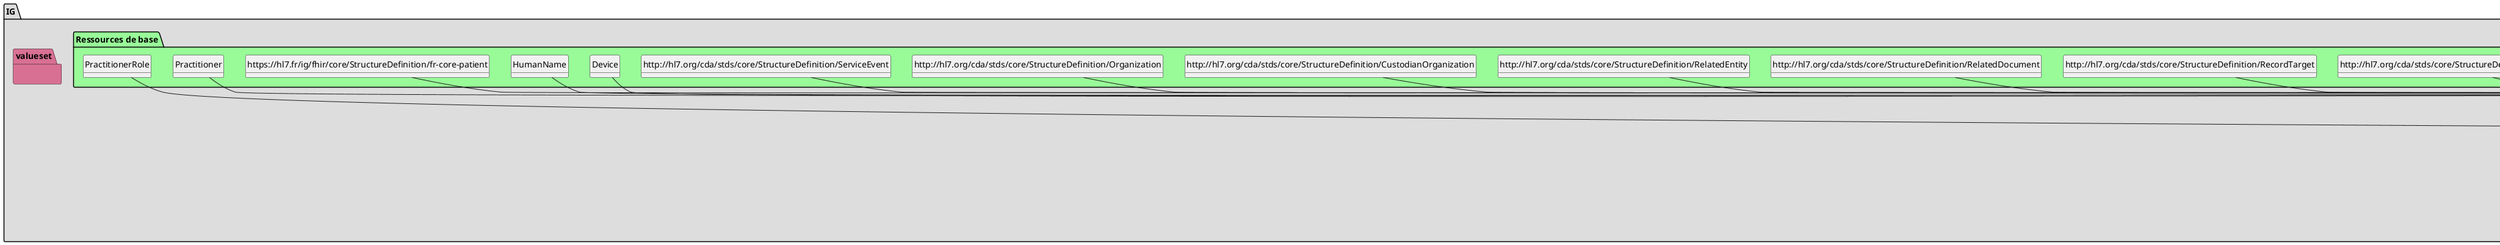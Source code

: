 @startuml
set namespaceSeparator ?
hide circle
hide class fields

package IG #DDDDDD{

     package Profiles #DDDDDD{

        class AssociationPrescription{

             AssociationPrescription => [None..None]
             AssociationPrescription.identifiantPrescription => [0..1]
             AssociationPrescription.accessionNumber => [0..1]
        } 

        class AssociationPriseEncharge{

             AssociationPriseEncharge => [None..None]
             AssociationPriseEncharge.identifiantPriseEnCharge => [0..*]
             AssociationPriseEncharge.typePriseEnCharge => [0..1]
             AssociationPriseEncharge.dateDebutFinPriseEnCharge => [1..1]
             AssociationPriseEncharge.typeSortie => [0..1]
             AssociationPriseEncharge.responsablePriseEnCharge => [0..1]
             AssociationPriseEncharge.personneImpliqueePriseEnCharge => [0..*]
             AssociationPriseEncharge.personneImpliqueePriseEnCharge.typeParticipation => [1..1]
             AssociationPriseEncharge.personneImpliqueePriseEnCharge.dateDebutFinParticipation => [0..1]
             AssociationPriseEncharge.personneImpliqueePriseEnCharge.professionnelImplique => [1..1]
             AssociationPriseEncharge.lieuPriseEnCharge => [1..1]
             AssociationPriseEncharge.lieuPriseEnCharge.structure => [0..1]
             AssociationPriseEncharge.lieuPriseEnCharge.structure.identifiantStructure => [0..1]
             AssociationPriseEncharge.lieuPriseEnCharge.structure.nomStructure => [0..1]
             AssociationPriseEncharge.lieuPriseEnCharge.structure.adresse => [0..*]
             AssociationPriseEncharge.lieuPriseEnCharge.structure.coordonneesTelecom => [0..*]
             AssociationPriseEncharge.lieuPriseEnCharge.structure.secteurActivite => [0..1]
        } 

        class Auteur{

             Auteur => [None..None]
             Auteur.roleFonctionnel => [0..1]
             Auteur.horodatageParticipation => [1..1]
             Auteur.auteur[x] => [1..1]
        } 

        class Consentement{

             Consentement => [None..None]
             Consentement.identifiantConsentement => [0..*]
             Consentement.typeConsentement => [1..1]
             Consentement.statutConsentement => [1..1]
        } 

        class DestinatairePrevu{

             DestinatairePrevu => [None..None]
             DestinatairePrevu.Destinataire => [0..*]
        } 

        class DocumentReference{

             DocumentReference => [None..None]
             DocumentReference.typeReference => [1..1]
             DocumentReference.identifiantUniqueDocument => [1..1]
        } 

        class EnteteDocument{

             EnteteDocument => [None..None]
             EnteteDocument.identifiantUniqueDocument => [1..1]
             EnteteDocument.modeleDocument => [1..1]
             EnteteDocument.typeDocument => [1..1]
             EnteteDocument.titreDocument => [1..1]
             EnteteDocument.dateDeCreation => [1..1]
             EnteteDocument.niveauConfidentialite => [1..1]
             EnteteDocument.languePrincipaleDocument => [1..1]
             EnteteDocument.identifiantDuLotDeVersions => [1..1]
             EnteteDocument.versionDocument => [1..1]
             EnteteDocument.statutDocument => [1..1]
             EnteteDocument.patient => [1..1]
             EnteteDocument.auteur => [1..*]
             EnteteDocument.operateurSaisie => [0..1]
             EnteteDocument.informateur => [0..*]
             EnteteDocument.structureConservation => [1..1]
             EnteteDocument.destinataire => [0..*]
             EnteteDocument.responsable => [1..1]
             EnteteDocument.validateur => [0..*]
             EnteteDocument.participant => [0..*]
             EnteteDocument.associationPrescription => [1..1]
             EnteteDocument.evenement => [1..*]
             EnteteDocument.documentReference => [0..1]
             EnteteDocument.consentementAssocie => [0..*]
             EnteteDocument.associationPriseEncharge => [1..1]
        } 

        class Evenement{

             Evenement => [None..None]
             Evenement.identifiantEvenement => [0..*]
             Evenement.codeEvenement => [0..1]
             Evenement.codeEvenement.translation => [0..*]
             Evenement.dateHeureEvenement => [0..1]
             Evenement.executantEvenement => [1..1]
             Evenement.executantEvenement.roleFonctionnel => [0..1]
             Evenement.executantEvenement.dateHeureParticipation => [0..1]
             Evenement.executantEvenement.executant => [1..1]
        } 

        class Informateur{

             Informateur => [None..None]
             Informateur.informateur => [1..1]
        } 

        class OperateurSaisie{

             OperateurSaisie => [None..None]
             OperateurSaisie.dateSaisie => [1..1]
             OperateurSaisie.operateurSaisie => [1..1]
        } 

        class Participant{

             Participant => [None..None]
             Participant.typeParticipation => [1..1]
             Participant.roleFonctionnel => [0..1]
             Participant.dateDebutEtOuFinParticipation => [1..1]
             Participant.participant => [1..1]
        } 

        class Patient{

             Patient => [None..None]
             Patient.identifiantPatient => [1..*]
             Patient.adresse => [0..*]
             Patient.coordonneesTelecom => [0..*]
             Patient.personnePhysique => [1..1]
             Patient.personnePhysique.nomsPrenoms => [1..1]
             Patient.personnePhysique.nomsPrenoms.noms => [1..*]
             Patient.personnePhysique.nomsPrenoms.noms.nomNaissance => [0..1]
             Patient.personnePhysique.nomsPrenoms.noms.nomUtilise => [0..1]
             Patient.personnePhysique.nomsPrenoms.prenoms => [1..*]
             Patient.personnePhysique.nomsPrenoms.prenoms.listePrenoms => [0..1]
             Patient.personnePhysique.nomsPrenoms.prenoms.premierPrenom => [0..1]
             Patient.personnePhysique.nomsPrenoms.prenoms.prenomUtilise => [0..1]
             Patient.personnePhysique.sexe => [1..1]
             Patient.personnePhysique.dateNaissance => [1..1]
             Patient.personnePhysique.indicateurDeces => [0..1]
             Patient.personnePhysique.dateDeces => [0..1]
             Patient.personnePhysique.grossesseMultiple => [0..1]
             Patient.personnePhysique.numeroOrdreNaissance => [0..1]
             Patient.personnePhysique.representantPatient => [0..*]
             Patient.personnePhysique.representantPatient.adresse => [0..*]
             Patient.personnePhysique.representantPatient.coordonneesTelecom => [0..*]
             Patient.personnePhysique.representantPatient.personneRepresentantPatient => [0..1]
             Patient.personnePhysique.representantPatient.personneRepresentantPatient.nomsPrenoms => [1..1]
             Patient.personnePhysique.representantPatient.personneRepresentantPatient.nomsPrenoms.nom => [1..3]
             Patient.personnePhysique.representantPatient.personneRepresentantPatient.nomsPrenoms.prenom => [0..*]
             Patient.personnePhysique.representantPatient.structureRepresentantPatient => [0..1]
             Patient.personnePhysique.representantPatient.structureRepresentantPatient.identifiant => [0..1]
             Patient.personnePhysique.representantPatient.structureRepresentantPatient.identifiant.nom => [0..1]
             Patient.personnePhysique.lieuNaissance => [0..1]
             Patient.personnePhysique.lieuNaissance.nomLieuNaissance => [0..1]
             Patient.personnePhysique.lieuNaissance.adresseEtCodeOfficielGeographique => [0..1]
             Patient.personnePhysique.lieuNaissance.CodeOfficielGeographique => [0..1]
        } 

        class PersonneStructure{

             PersonneStructure => [None..None]
             PersonneStructure.personne => [0..1]
             PersonneStructure.personne.identifiantPersonne => [0..1]
             PersonneStructure.personne.professionRole => [0..1]
             PersonneStructure.personne.lien => [0..1]
             PersonneStructure.personne.adresse => [0..*]
             PersonneStructure.personne.coordonneesTelecom => [0..*]
             PersonneStructure.personne.IdentitePersonne => [0..1]
             PersonneStructure.personne.IdentitePersonne.nomPersonne => [1..*]
             PersonneStructure.personne.IdentitePersonne.prenomPersonne => [0..*]
             PersonneStructure.personne.IdentitePersonne.civilite => [0..1]
             PersonneStructure.personne.IdentitePersonne.titre => [0..1]
             PersonneStructure.structure => [0..1]
             PersonneStructure.structure.identifiantStructure => [0..1]
             PersonneStructure.structure.nomStructure => [0..1]
             PersonneStructure.structure.adresse => [0..*]
             PersonneStructure.structure.coordonneesTelecom => [0..*]
             PersonneStructure.structure.secteurActivite => [0..1]
        } 

        class PersonneStructureAuteur{

             PersonneStructureAuteur => [None..None]
             PersonneStructureAuteur.personne => [0..1]
             PersonneStructureAuteur.personne.identifiantPersonne => [1..*]
             PersonneStructureAuteur.personne.professionRole => [0..1]
             PersonneStructureAuteur.personne.adresse => [0..*]
             PersonneStructureAuteur.personne.coordonneesTelecom => [0..*]
             PersonneStructureAuteur.personne.IdentitePersonne => [0..1]
             PersonneStructureAuteur.personne.IdentitePersonne.nomPersonne => [1..*]
             PersonneStructureAuteur.personne.IdentitePersonne.prenomPersonne => [0..*]
             PersonneStructureAuteur.personne.IdentitePersonne.civilite => [0..1]
             PersonneStructureAuteur.personne.IdentitePersonne.titre => [0..1]
             PersonneStructureAuteur.structure => [0..1]
             PersonneStructureAuteur.structure.identifiantStructure => [0..1]
             PersonneStructureAuteur.structure.nomStructure => [0..1]
             PersonneStructureAuteur.structure.adresse => [0..*]
             PersonneStructureAuteur.structure.coordonneesTelecom => [0..*]
             PersonneStructureAuteur.structure.secteurActivite => [0..1]
        } 

        class Responsable{

             Responsable => [None..None]
             Responsable.dateHeureAttestationValidite => [1..1]
             Responsable.Responsable => [1..1]
        } 

        class StructureConservation{

             StructureConservation => [None..None]
             StructureConservation.structure => [0..1]
             StructureConservation.structure.identifiantStructure => [0..1]
             StructureConservation.structure.nomStructure => [0..1]
             StructureConservation.structure.adresse => [0..*]
             StructureConservation.structure.coordonneesTelecom => [0..*]
             StructureConservation.structure.secteurActivite => [0..1]
        } 

        class Systeme{

             Systeme => [None..None]
             Systeme.identificationAuteur => [1..1]
             Systeme.identificationAuteur.identifiantAuteur => [1..*]
             Systeme.identificationAuteur.professionSavoirFaireRole => [1..1]
             Systeme.identificationAuteur.systeme => [1..1]
             Systeme.identificationAuteur.systeme.nomModeleSysteme => [1..1]
             Systeme.identificationAuteur.systeme.nomSysteme => [1..1]
             Systeme.identificationAuteur.structure => [1..1]
             Systeme.identificationAuteur.structure.identifiantStructure => [1..1]
             Systeme.identificationAuteur.structure.nomStructure => [1..1]
             Systeme.identificationAuteur.structure.adresse => [0..*]
             Systeme.identificationAuteur.structure.coordonneesTelecom => [0..*]
        } 

        class Validateur{

             Validateur => [None..None]
             Validateur.dateHeureAttestationValidite => [1..1]
             Validateur.Validateur => [1..1]
        } 

        class FrCompositionDocument{

             Composition => [None..None]
             Composition.meta.profile => [1..None]
             Composition.meta.profile:canonical => [1..1]
             Composition.extension => [1..None]
             Composition.extension:versionNumber => <&plus>[None..None]
             Composition.extension:data-enterer => <&plus>[1..1]
             Composition.identifier => [1..None]
             Composition.status => [None..None]
             Composition.type => [None..None]
             Composition.subject => [1..None]
             Composition.subject.reference => [1..None]
             Composition.date => [None..None]
             Composition.author => [None..None]
             Composition.author.extension => [1..None]
             Composition.author.extension:time => <&plus>[1..1]
             Composition.title => [None..None]
             Composition.confidentiality => [1..None]
             Composition.attester => [2..None]
             Composition.attester:legal => [1..1]
             Composition.attester:legal.mode => [None..None]
             Composition.attester:legal.time => [1..None]
             Composition.attester:legal.party => [1..None]
             Composition.attester:professional => [1..1]
             Composition.attester:professional.mode => [None..None]
             Composition.attester:professional.time => [1..None]
             Composition.attester:professional.party => [None..None]
             Composition.custodian => [None..None]
             Composition.relatesTo.target[x] => [None..None]
             Composition.section => [1..None]
        } 

        class FrOrganizationDocument{

             Organization.implicitRules => [None..0]
             Organization.identifier => [None..None]
             Organization.active => [None..0]
             Organization.type => [None..1]
             Organization.name => [None..None]
        } 

        class FrBundleDocument{

             Bundle.identifier => [1..None]
             Bundle.type => [None..None]
             Bundle.timestamp => [1..None]
             Bundle.entry => [5..None]
             Bundle.entry.fullUrl => [1..None]
             Bundle.entry.search => [None..0]
             Bundle.entry.request => [None..0]
             Bundle.entry.response => [None..0]
             Bundle.entry:composition => [1..1]
             Bundle.entry:composition.resource => [None..None]
             Bundle.entry:patient => [0..1]
             Bundle.entry:patient.resource => [None..None]
             Bundle.entry:practitionerRole => [1..*]
             Bundle.entry:practitionerRole.resource => [None..None]
             Bundle.entry:practitioner => [1..*]
             Bundle.entry:practitioner.resource => [None..None]
             Bundle.entry:organization => [1..*]
             Bundle.entry:organization.resource => [None..None]
             Bundle.entry:device => [1..*]
             Bundle.entry:device.resource => [None..None]
        } 

        class FrAssignedAuthor{

             AssignedAuthor => [None..None]
             AssignedAuthor.nullFlavor => [None..0]
             AssignedAuthor.typeId.nullFlavor => [None..0]
             AssignedAuthor.typeId.assigningAuthorityName => [None..0]
             AssignedAuthor.typeId.displayable => [None..0]
             AssignedAuthor.classCode => [None..0]
             AssignedAuthor.id => [None..None]
             AssignedAuthor.id.nullFlavor => [None..0]
             AssignedAuthor.id.assigningAuthorityName => [None..0]
             AssignedAuthor.id.displayable => [None..0]
             AssignedAuthor.id.root => [1..None]
             AssignedAuthor.id.extension => [1..None]
             AssignedAuthor.sdtcIdentifiedBy => [None..0]
             AssignedAuthor.code => [None..None]
             AssignedAuthor.addr => [None..None]
             AssignedAuthor.telecom => [None..None]
             AssignedAuthor.assignedPerson => [None..None]
             AssignedAuthor.assignedAuthoringDevice => [None..None]
             AssignedAuthor.representedOrganization => [None..None]
        } 

        class FrAssignedCustodian{

             AssignedCustodian => [None..None]
             AssignedCustodian.typeId.nullFlavor => [None..0]
             AssignedCustodian.typeId.assigningAuthorityName => [None..0]
             AssignedCustodian.typeId.displayable => [None..0]
             AssignedCustodian.classCode => [None..0]
             AssignedCustodian.representedCustodianOrganization => [None..None]
        } 

        class FrAssignedEntity{

             AssignedEntity => [None..None]
             AssignedEntity.nullFlavor => [None..0]
             AssignedEntity.typeId.nullFlavor => [None..0]
             AssignedEntity.typeId.assigningAuthorityName => [None..0]
             AssignedEntity.typeId.displayable => [None..0]
             AssignedEntity.classCode => [None..0]
             AssignedEntity.id => [None..1]
             AssignedEntity.id.nullFlavor => [None..0]
             AssignedEntity.id.assigningAuthorityName => [None..0]
             AssignedEntity.id.displayable => [None..0]
             AssignedEntity.id.root => [1..None]
             AssignedEntity.id.extension => [1..None]
             AssignedEntity.sdtcIdentifiedBy => [None..0]
             AssignedEntity.code => [None..None]
             AssignedEntity.code.nullFlavor => [None..0]
             AssignedEntity.code.codeSystemVersion => [None..0]
             AssignedEntity.code.sdtcValueSet => [None..0]
             AssignedEntity.code.sdtcValueSetVersion => [None..0]
             AssignedEntity.addr => [None..None]
             AssignedEntity.telecom => [None..None]
             AssignedEntity.assignedPerson => [None..None]
             AssignedEntity.representedOrganization => [None..None]
             AssignedEntity.sdtcPatient => [None..0]
        } 

        class FrAssociatedEntity{

             AssociatedEntity => [None..None]
             AssociatedEntity.nullFlavor => [None..0]
             AssociatedEntity.typeId.nullFlavor => [None..0]
             AssociatedEntity.typeId.assigningAuthorityName => [None..0]
             AssociatedEntity.typeId.displayable => [None..0]
             AssociatedEntity.classCode => [None..None]
             AssociatedEntity.id => [None..None]
             AssociatedEntity.id.root => [None..None]
             AssociatedEntity.id.extension => [None..None]
             AssociatedEntity.sdtcIdentifiedBy => [None..0]
             AssociatedEntity.code => [None..None]
             AssociatedEntity.addr => [None..None]
             AssociatedEntity.telecom => [None..None]
             AssociatedEntity.associatedPerson => [None..None]
             AssociatedEntity.scopingOrganization => [None..None]
        } 

        class FrAuthenticator{

             Authenticator => [None..None]
             Authenticator.nullFlavor => [None..0]
             Authenticator.typeId.nullFlavor => [None..0]
             Authenticator.typeId.assigningAuthorityName => [None..0]
             Authenticator.typeId.displayable => [None..0]
             Authenticator.typeCode => [None..0]
             Authenticator.time => [None..None]
             Authenticator.time.value => [None..None]
             Authenticator.signatureCode => [None..None]
             Authenticator.signatureCode.sdtcValueSet => [None..0]
             Authenticator.signatureCode.sdtcValueSetVersion => [None..0]
             Authenticator.sdtcSignatureText => [None..0]
             Authenticator.assignedEntity => [None..None]
        } 

        class FrAuthor{

             Author => [None..None]
             Author.nullFlavor => [None..0]
             Author.typeId.nullFlavor => [None..0]
             Author.typeId.assigningAuthorityName => [None..0]
             Author.typeId.displayable => [None..0]
             Author.typeCode => [None..0]
             Author.contextControlCode => [None..0]
             Author.functionCode => [None..None]
             Author.functionCode.nullFlavor => [None..0]
             Author.functionCode.code => [1..None]
             Author.functionCode.codeSystem => [1..None]
             Author.functionCode.codeSystemVersion => [None..0]
             Author.functionCode.sdtcValueSet => [None..0]
             Author.functionCode.sdtcValueSetVersion => [None..0]
             Author.functionCode.originalText => [None..None]
             Author.time => [None..None]
             Author.time.value => [1..None]
             Author.assignedAuthor => [None..None]
        } 

        class FrAuthoringDevice{

             AuthoringDevice.typeId.nullFlavor => [None..0]
             AuthoringDevice.typeId.assigningAuthorityName => [None..0]
             AuthoringDevice.typeId.displayable => [None..0]
             AuthoringDevice.classCode => [None..0]
             AuthoringDevice.determinerCode => [None..0]
             AuthoringDevice.manufacturerModelName => [1..None]
             AuthoringDevice.softwareName => [1..None]
        } 

        class FrAuthorization{

             Authorization => [None..None]
             Authorization.typeId.nullFlavor => [None..0]
             Authorization.typeId.assigningAuthorityName => [None..0]
             Authorization.typeId.displayable => [None..0]
             Authorization.typeCode => [None..0]
             Authorization.consent => [None..None]
             Authorization.consent.id => [None..None]
             Authorization.consent.code => [1..None]
             Authorization.consent.statusCode.code => [None..None]
             Authorization.consent.statusCode.sdtcValueSet => [None..0]
             Authorization.consent.statusCode.sdtcValueSetVersion => [None..0]
        } 

        class FrClinicalDocument{

             ClinicalDocument => [None..None]
             ClinicalDocument.realmCode => [1..1]
             ClinicalDocument.typeId => [1..None]
             ClinicalDocument.templateId => [3..None]
             ClinicalDocument.id => [None..None]
             ClinicalDocument.code => [None..None]
             ClinicalDocument.title => [1..None]
             ClinicalDocument.effectiveTime => [None..None]
             ClinicalDocument.confidentialityCode => [None..None]
             ClinicalDocument.languageCode => [1..None]
             ClinicalDocument.setId => [1..None]
             ClinicalDocument.versionNumber => [1..None]
             ClinicalDocument.copyTime => [None..0]
             ClinicalDocument.recordTarget => [None..1]
             ClinicalDocument.author => [None..None]
             ClinicalDocument.dataEnterer => [None..None]
             ClinicalDocument.informant => [None..None]
             ClinicalDocument.custodian => [None..None]
             ClinicalDocument.informationRecipient => [None..None]
             ClinicalDocument.legalAuthenticator => [1..None]
             ClinicalDocument.authenticator => [None..None]
             ClinicalDocument.participant => [None..None]
             ClinicalDocument.inFulfillmentOf => [None..None]
             ClinicalDocument.documentationOf => [1..None]
             ClinicalDocument.relatedDocument => [None..1]
             ClinicalDocument.authorization => [None..None]
             ClinicalDocument.componentOf => [1..None]
        } 

        class FrComponentOf{

             ComponentOf => [None..None]
             ComponentOf.nullFlavor => [None..0]
             ComponentOf.typeId.nullFlavor => [None..0]
             ComponentOf.typeId.assigningAuthorityName => [None..0]
             ComponentOf.typeId.displayable => [None..0]
             ComponentOf.typeCode => [None..0]
             ComponentOf.encompassingEncounter => [None..None]
        } 

        class FrCustodian{

             Custodian.nullFlavor => [None..0]
             Custodian.typeId.nullFlavor => [None..0]
             Custodian.typeId.assigningAuthorityName => [None..0]
             Custodian.typeId.displayable => [None..0]
             Custodian.typeCode => [None..0]
             Custodian.assignedCustodian => [None..None]
        } 

        class FrDataEnterer{

             DataEnterer.nullFlavor => [None..0]
             DataEnterer.typeId.nullFlavor => [None..0]
             DataEnterer.typeId.assigningAuthorityName => [None..0]
             DataEnterer.typeId.displayable => [None..0]
             DataEnterer.typeCode => [None..0]
             DataEnterer.contextControlCode => [None..0]
             DataEnterer.time => [1..None]
             DataEnterer.time.value => [None..None]
             DataEnterer.assignedEntity => [None..None]
        } 

        class FrDocumentationOf{

             DocumentationOf.nullFlavor => [None..0]
             DocumentationOf.typeId.nullFlavor => [None..0]
             DocumentationOf.typeId.assigningAuthorityName => [None..0]
             DocumentationOf.typeId.displayable => [None..0]
             DocumentationOf.typeCode => [None..0]
             DocumentationOf.serviceEvent => [None..None]
        } 

        class FrEncompassingEncounter{

             EncompassingEncounter.typeId.nullFlavor => [None..0]
             EncompassingEncounter.typeId.assigningAuthorityName => [None..0]
             EncompassingEncounter.typeId.displayable => [None..0]
             EncompassingEncounter.classCode => [None..0]
             EncompassingEncounter.moodCode => [None..0]
             EncompassingEncounter.id => [None..None]
             EncompassingEncounter.code => [None..None]
             EncompassingEncounter.code.nullFlavor => [None..0]
             EncompassingEncounter.code.codeSystem => [1..None]
             EncompassingEncounter.code.codeSystemVersion => [None..0]
             EncompassingEncounter.code.displayName => [1..None]
             EncompassingEncounter.code.sdtcValueSet => [None..0]
             EncompassingEncounter.code.sdtcValueSetVersion => [None..0]
             EncompassingEncounter.effectiveTime => [None..None]
             EncompassingEncounter.sdtcAdmissionReferralSourceCode => [None..0]
             EncompassingEncounter.dischargeDispositionCode => [None..None]
             EncompassingEncounter.responsibleParty => [None..None]
             EncompassingEncounter.responsibleParty.nullFlavor => [None..0]
             EncompassingEncounter.responsibleParty.typeId.nullFlavor => [None..0]
             EncompassingEncounter.responsibleParty.typeId.assigningAuthorityName => [None..0]
             EncompassingEncounter.responsibleParty.typeId.displayable => [None..0]
             EncompassingEncounter.encounterParticipant => [None..None]
             EncompassingEncounter.location => [1..None]
             EncompassingEncounter.location.nullFlavor => [None..0]
             EncompassingEncounter.location.typeId.nullFlavor => [None..0]
             EncompassingEncounter.location.typeId.assigningAuthorityName => [None..0]
             EncompassingEncounter.location.typeId.displayable => [None..0]
             EncompassingEncounter.location.typeCode => [None..0]
             EncompassingEncounter.location.healthCareFacility => [None..None]
        } 

        class FrEncounterParticipant{

             EncounterParticipant.typeId.nullFlavor => [None..0]
             EncounterParticipant.typeId.assigningAuthorityName => [None..0]
             EncounterParticipant.typeId.displayable => [None..0]
             EncounterParticipant.typeCode => [None..None]
             EncounterParticipant.time => [None..None]
             EncounterParticipant.assignedEntity => [1..None]
        } 

        class FrHealthCareFacility{

             HealthCareFacility.nullFlavor => [None..0]
             HealthCareFacility.typeId.nullFlavor => [None..0]
             HealthCareFacility.typeId.assigningAuthorityName => [None..0]
             HealthCareFacility.typeId.displayable => [None..0]
             HealthCareFacility.classCode => [None..0]
             HealthCareFacility.id => [None..0]
             HealthCareFacility.sdtcIdentifiedBy => [None..0]
             HealthCareFacility.code => [1..None]
             HealthCareFacility.code.nullFlavor => [None..0]
             HealthCareFacility.code.code => [1..None]
             HealthCareFacility.code.codeSystem => [1..None]
             HealthCareFacility.code.codeSystemVersion => [None..0]
             HealthCareFacility.code.displayName => [1..None]
             HealthCareFacility.code.sdtcValueSet => [None..0]
             HealthCareFacility.code.sdtcValueSetVersion => [None..0]
             HealthCareFacility.code.translation => [None..1]
             HealthCareFacility.code.translation.nullFlavor => [None..0]
             HealthCareFacility.code.translation.code => [1..None]
             HealthCareFacility.code.translation.codeSystem => [1..None]
             HealthCareFacility.code.translation.codeSystemVersion => [None..0]
             HealthCareFacility.code.translation.displayName => [1..None]
             HealthCareFacility.code.translation.sdtcValueSet => [None..0]
             HealthCareFacility.code.translation.sdtcValueSetVersion => [None..0]
             HealthCareFacility.location => [None..None]
        } 

        class FrInFulfillmentOf{

             InFulfillmentOf.typeId.nullFlavor => [None..0]
             InFulfillmentOf.typeId.assigningAuthorityName => [None..0]
             InFulfillmentOf.typeId.displayable => [None..0]
             InFulfillmentOf.typeCode => [None..0]
             InFulfillmentOf.order => [None..None]
        } 

        class FrInformant{

             Informant.nullFlavor => [None..0]
             Informant.typeId.nullFlavor => [None..0]
             Informant.typeId.assigningAuthorityName => [None..0]
             Informant.typeId.displayable => [None..0]
             Informant.typeCode => [None..0]
             Informant.contextControlCode => [None..0]
             Informant.assignedEntity => [None..None]
             Informant.relatedEntity => [None..None]
        } 

        class FrInformationRecipient{

             InformationRecipient.nullFlavor => [None..0]
             InformationRecipient.typeId.nullFlavor => [None..0]
             InformationRecipient.typeId.assigningAuthorityName => [None..0]
             InformationRecipient.typeId.displayable => [None..0]
             InformationRecipient.typeCode => [None..0]
             InformationRecipient.intendedRecipient => [None..None]
        } 

        class FrIntendedRecipient{

             IntendedRecipient.typeId.nullFlavor => [None..0]
             IntendedRecipient.typeId.assigningAuthorityName => [None..0]
             IntendedRecipient.typeId.displayable => [None..0]
             IntendedRecipient.classCode => [None..0]
             IntendedRecipient.id => [None..None]
             IntendedRecipient.id.assigningAuthorityName => [None..0]
             IntendedRecipient.id.displayable => [None..0]
             IntendedRecipient.id.root => [1..None]
             IntendedRecipient.id.extension => [1..None]
             IntendedRecipient.addr => [None..None]
             IntendedRecipient.telecom => [None..None]
             IntendedRecipient.informationRecipient => [None..None]
             IntendedRecipient.receivedOrganization => [None..None]
             IntendedRecipient.receivedOrganization.id.assigningAuthorityName => [None..0]
             IntendedRecipient.receivedOrganization.id.displayable => [None..0]
             IntendedRecipient.receivedOrganization.id.root => [None..None]
        } 

        class FrLegalAuthenticator{

             LegalAuthenticator.nullFlavor => [None..0]
             LegalAuthenticator.typeId.nullFlavor => [None..0]
             LegalAuthenticator.typeId.assigningAuthorityName => [None..0]
             LegalAuthenticator.typeId.displayable => [None..0]
             LegalAuthenticator.typeCode => [None..0]
             LegalAuthenticator.contextControlCode => [None..0]
             LegalAuthenticator.time => [None..None]
             LegalAuthenticator.time.value => [None..None]
             LegalAuthenticator.signatureCode => [None..None]
             LegalAuthenticator.signatureCode.sdtcValueSet => [None..0]
             LegalAuthenticator.signatureCode.sdtcValueSetVersion => [None..0]
             LegalAuthenticator.sdtcSignatureText => [None..0]
             LegalAuthenticator.assignedEntity => [None..None]
             LegalAuthenticator.assignedEntity.code => [None..None]
        } 

        class FrName{

             fr-core-name => [None..None]
             fr-core-name.nullFlavor => [None..0]
             fr-core-name.use => [None..0]
             fr-core-name.item.delimiter => [None..0]
             fr-core-name.item.xmlText => [None..0]
             fr-core-name.validTime => [None..0]
        } 

        class FrOrder{

             Order.nullFlavor => [None..0]
             Order.typeId.nullFlavor => [None..0]
             Order.typeId.assigningAuthorityName => [None..0]
             Order.typeId.displayable => [None..0]
             Order.classCode => [None..0]
             Order.moodCode => [None..0]
             Order.id => [None..None]
             Order.id.nullFlavor => [None..0]
             Order.id.assigningAuthorityName => [None..0]
             Order.id.displayable => [None..0]
             Order.id.root => [1..None]
             Order.id.extension => [None..None]
             Order.code => [None..0]
             Order.priorityCode => [None..0]
        } 

        class FrParentDocument{

             ParentDocument.nullFlavor => [None..0]
             ParentDocument.id => [None..1]
             ParentDocument.id.nullFlavor => [None..0]
             ParentDocument.id.assigningAuthorityName => [None..0]
             ParentDocument.id.displayable => [None..0]
             ParentDocument.id.root => [1..None]
             ParentDocument.id.extension => [None..None]
        } 

        class FrParticipant{

             Participant1.typeId.nullFlavor => [None..0]
             Participant1.typeId.assigningAuthorityName => [None..0]
             Participant1.typeId.displayable => [None..0]
             Participant1.typeCode => [None..None]
             Participant1.contextControlCode => [None..0]
             Participant1.functionCode => [None..None]
             Participant1.functionCode.nullFlavor => [None..0]
             Participant1.functionCode.code => [1..None]
             Participant1.functionCode.codeSystem => [1..None]
             Participant1.functionCode.codeSystemVersion => [None..0]
             Participant1.functionCode.sdtcValueSet => [None..0]
             Participant1.functionCode.sdtcValueSetVersion => [None..0]
             Participant1.functionCode.originalText => [None..None]
             Participant1.time => [1..None]
             Participant1.time.operator => [None..0]
             Participant1.time.low => [None..None]
             Participant1.time.center => [None..0]
             Participant1.time.width => [None..0]
             Participant1.time.high => [None..None]
             Participant1.associatedEntity => [None..None]
        } 

        class FrPatientRole{

             PatientRole.nullFlavor => [None..0]
             PatientRole.realmCode => [None..0]
             PatientRole.typeId => [None..0]
             PatientRole.templateId => [None..0]
             PatientRole.classCode => [None..0]
             PatientRole.id => [None..None]
             PatientRole.id.nullFlavor => [None..0]
             PatientRole.id.assigningAuthorityName => [None..0]
             PatientRole.id.displayable => [None..0]
             PatientRole.id.root => [1..None]
             PatientRole.id.extension => [None..None]
             PatientRole.sdtcIdentifiedBy => [None..0]
             PatientRole.addr => [None..None]
             PatientRole.telecom => [None..None]
             PatientRole.patient => [1..None]
             PatientRole.providerOrganization => [None..0]
        } 

        class FrPatient{

             Patient.nullFlavor => [None..0]
             Patient.typeId.nullFlavor => [None..0]
             Patient.typeId.assigningAuthorityName => [None..0]
             Patient.typeId.displayable => [None..0]
             Patient.determinerCode => [None..0]
             Patient.name => [1..1]
             Patient.name.nullFlavor => [None..0]
             Patient.administrativeGenderCode => [1..None]
             Patient.birthTime => [1..None]
             Patient.sdtcDeceasedInd => [None..None]
             Patient.sdtcDeceasedTime => [None..None]
             Patient.sdtcMultipleBirthInd => [None..None]
             Patient.sdtcMultipleBirthOrderNumber => [None..None]
             Patient.maritalStatusCode => [None..0]
             Patient.religiousAffiliationCode => [None..0]
             Patient.raceCode => [None..0]
             Patient.sdtcRaceCode => [None..0]
             Patient.ethnicGroupCode => [None..0]
             Patient.sdtcEthnicGroupCode => [None..0]
             Patient.guardian => [None..None]
             Patient.birthplace => [None..None]
             Patient.languageCommunication => [None..0]
        } 

        class FrPerformer{

             Performer1.typeId.nullFlavor => [None..0]
             Performer1.typeId.assigningAuthorityName => [None..0]
             Performer1.typeId.displayable => [None..0]
             Performer1.typeCode => [None..None]
             Performer1.functionCode => [None..None]
             Performer1.time => [None..None]
             Performer1.assignedEntity => [None..None]
             Performer1.assignedEntity.code => [None..None]
        } 

        class FrAssignedPerson{

             Person.nullFlavor => [None..0]
             Person.typeId.nullFlavor => [None..0]
             Person.typeId.assigningAuthorityName => [None..0]
             Person.typeId.displayable => [None..0]
             Person.classCode => [None..0]
             Person.determinerCode => [None..0]
             Person.name => [1..1]
             Person.name.item.family => [1..1]
             Person.name.item.given => [None..1]
             Person.name.item.prefix => [None..1]
             Person.name.item.suffix => [None..1]
             Person.sdtcDesc => [None..0]
             Person.sdtcAsPatientRelationship => [None..0]
        } 

        class FrRecordTarget{

             RecordTarget.nullFlavor => [None..0]
             RecordTarget.typeId.nullFlavor => [None..0]
             RecordTarget.typeId.assigningAuthorityName => [None..0]
             RecordTarget.typeId.displayable => [None..0]
             RecordTarget.typeCode => [None..0]
             RecordTarget.contextControlCode => [None..0]
             RecordTarget.patientRole => [None..None]
        } 

        class FrRelatedDocument{

             RelatedDocument.typeId.nullFlavor => [None..0]
             RelatedDocument.typeId.assigningAuthorityName => [None..0]
             RelatedDocument.typeId.displayable => [None..0]
             RelatedDocument.typeCode => [None..None]
             RelatedDocument.parentDocument => [None..None]
        } 

        class FrRelatedEntity{

             RelatedEntity.nullFlavor => [None..0]
             RelatedEntity.typeId.nullFlavor => [None..0]
             RelatedEntity.typeId.assigningAuthorityName => [None..0]
             RelatedEntity.typeId.displayable => [None..0]
             RelatedEntity.classCode => [None..None]
             RelatedEntity.code => [None..None]
             RelatedEntity.code.nullFlavor => [None..0]
             RelatedEntity.code.code => [1..None]
             RelatedEntity.code.codeSystem => [1..None]
             RelatedEntity.code.codeSystemVersion => [None..0]
             RelatedEntity.code.displayName => [1..None]
             RelatedEntity.code.sdtcValueSet => [None..0]
             RelatedEntity.code.sdtcValueSetVersion => [None..0]
             RelatedEntity.addr => [None..None]
             RelatedEntity.telecom => [1..None]
             RelatedEntity.relatedPerson => [1..None]
        } 

        class FrRepresentedCustodianOrganization{

             CustodianOrganization.typeId.nullFlavor => [None..0]
             CustodianOrganization.typeId.assigningAuthorityName => [None..0]
             CustodianOrganization.typeId.displayable => [None..0]
             CustodianOrganization.classCode => [None..0]
             CustodianOrganization.determinerCode => [None..0]
             CustodianOrganization.id => [None..1]
             CustodianOrganization.id.root => [None..None]
             CustodianOrganization.id.extension => [None..None]
             CustodianOrganization.name => [None..None]
             CustodianOrganization.telecom => [None..None]
             CustodianOrganization.sdtcTelecom => [None..0]
             CustodianOrganization.addr => [None..None]
        } 

        class FrRepresentedOrganization{

             Organization.typeId.nullFlavor => [None..0]
             Organization.typeId.assigningAuthorityName => [None..0]
             Organization.typeId.displayable => [None..0]
             Organization.classCode => [None..0]
             Organization.determinerCode => [None..0]
             Organization.id => [None..None]
             Organization.name => [None..None]
             Organization.telecom => [None..None]
             Organization.addr => [None..None]
             Organization.standardIndustryClassCode => [None..None]
             Organization.standardIndustryClassCode.nullFlavor => [None..0]
             Organization.standardIndustryClassCode.code => [None..None]
        } 

        class FrServiceEvent{

             ServiceEvent => [None..None]
             ServiceEvent.nullFlavor => [None..0]
             ServiceEvent.typeId.nullFlavor => [None..0]
             ServiceEvent.typeId.assigningAuthorityName => [None..0]
             ServiceEvent.typeId.displayable => [None..0]
             ServiceEvent.classCode => [None..0]
             ServiceEvent.moodCode => [None..0]
             ServiceEvent.id => [None..None]
             ServiceEvent.code => [None..None]
             ServiceEvent.code.nullFlavor => [None..0]
             ServiceEvent.code.code => [1..None]
             ServiceEvent.code.codeSystem => [1..None]
             ServiceEvent.code.codeSystemVersion => [None..0]
             ServiceEvent.code.displayName => [1..None]
             ServiceEvent.code.sdtcValueSet => [None..0]
             ServiceEvent.code.sdtcValueSetVersion => [None..0]
             ServiceEvent.code.translation => [None..None]
             ServiceEvent.code.translation.nullFlavor => [None..0]
             ServiceEvent.code.translation.codeSystemVersion => [None..0]
             ServiceEvent.code.translation.sdtcValueSet => [None..0]
             ServiceEvent.code.translation.sdtcValueSetVersion => [None..0]
             ServiceEvent.code.translation.qualifier => [None..None]
             ServiceEvent.effectiveTime => [None..None]
             ServiceEvent.effectiveTime.nullFlavor => [None..0]
             ServiceEvent.effectiveTime.operator => [None..0]
             ServiceEvent.effectiveTime.low => [1..None]
             ServiceEvent.effectiveTime.center => [None..0]
             ServiceEvent.effectiveTime.width => [None..0]
             ServiceEvent.effectiveTime.high => [None..None]
             ServiceEvent.performer => [None..1]
             ServiceEvent.performer.nullFlavor => [None..0]
             ServiceEvent.performer.typeCode => [None..None]
        } 

        class FrDeviceDocument{

             Device.identifier => [1..None]
             Device.deviceName => [None..None]
             Device.type => [None..None]
             Device.owner => [1..None]
        } 

        class HumanNameDocument{

             HumanName.use => [None..0]
             HumanName.text => [None..0]
             HumanName.family => [1..None]
             HumanName.given => [None..1]
             HumanName.prefix => [None..1]
             HumanName.suffix => [None..1]
             HumanName.period => [None..0]
        } 

        class FrPatientFHIRDocument{

             Patient => [None..None]
        } 

        class FrPractitionerDocument{

             Practitioner.identifier => [1..None]
             Practitioner.name => [1..1]
             Practitioner.telecom => [None..None]
             Practitioner.address => [None..None]
             Practitioner.qualification => [None..1]
             Practitioner.qualification.code => [None..None]
        } 

        class FrPractitionerRoleDocument{

             PractitionerRole.identifier => [None..0]
             PractitionerRole.active => [None..0]
             PractitionerRole.period => [None..0]
             PractitionerRole.practitioner => [None..None]
             PractitionerRole.organization => [None..None]
             PractitionerRole.code => [None..1]
             PractitionerRole.specialty => [None..0]
             PractitionerRole.location => [None..0]
             PractitionerRole.healthcareService => [None..0]
             PractitionerRole.telecom => [None..0]
             PractitionerRole.availableTime => [None..0]
             PractitionerRole.notAvailable => [None..0]
             PractitionerRole.availabilityExceptions => [None..0]
         }

     }
     package extension #paleturquoise {

     FrCompositionDocument -[#black,dashed,thickness=2]-> DataEnterer
     FrCompositionDocument -[#black,dashed,thickness=2]-> AuthorTime

        class AuthorTime{

          Extension.id => [None..0]
          Extension.extension => [None..0]
          Extension.url => [None..None]
          Extension.value[x] => [None..None]
        } 
        class DataEnterer{

          Extension.extension => [3..None]
          Extension.extension:type => [1..1]
          Extension.extension:type.extension => [None..0]
          Extension.extension:type.url => [None..None]
          Extension.extension:type.value[x] => [None..None]
          Extension.extension:type.value[x]:valueCodeableConcept => [0..1]
          Extension.extension:type.value[x]:valueCodeableConcept.coding.system => [None..None]
          Extension.extension:type.value[x]:valueCodeableConcept.coding.code => [None..None]
          Extension.extension:type.value[x]:valueCodeableConcept.text => [None..None]
          Extension.extension:time => [1..1]
          Extension.extension:time.extension => [None..0]
          Extension.extension:time.url => [None..None]
          Extension.extension:time.value[x] => [None..None]
          Extension.extension:time.value[x]:valuePeriod => [0..1]
          Extension.extension:party => [1..1]
          Extension.extension:party.extension => [None..0]
          Extension.extension:party.url => [None..None]
          Extension.extension:party.value[x] => [None..None]
          Extension.extension:party.value[x]:valueReference => [0..1]
          Extension.url => [None..None]
          Extension.value[x] => [None..0]
         }
     }
     package valueset #PaleVioletRed{
       }

package "Ressources de base" #palegreen {

 class "Base" as  class095a1b43effec73955e31e790438de49 

    class095a1b43effec73955e31e790438de49 --> AssociationPrescription

 class "Base" as  class095a1b43effec73955e31e790438de49 

    class095a1b43effec73955e31e790438de49 --> AssociationPriseEncharge

 class "Base" as  class095a1b43effec73955e31e790438de49 

    class095a1b43effec73955e31e790438de49 --> Auteur

 class "Base" as  class095a1b43effec73955e31e790438de49 

    class095a1b43effec73955e31e790438de49 --> Consentement

 class "Base" as  class095a1b43effec73955e31e790438de49 

    class095a1b43effec73955e31e790438de49 --> DestinatairePrevu

 class "Base" as  class095a1b43effec73955e31e790438de49 

    class095a1b43effec73955e31e790438de49 --> DocumentReference

 class "Base" as  class095a1b43effec73955e31e790438de49 

    class095a1b43effec73955e31e790438de49 --> EnteteDocument

 class "Base" as  class095a1b43effec73955e31e790438de49 

    class095a1b43effec73955e31e790438de49 --> Evenement

 class "Base" as  class095a1b43effec73955e31e790438de49 

    class095a1b43effec73955e31e790438de49 --> Informateur

 class "Base" as  class095a1b43effec73955e31e790438de49 

    class095a1b43effec73955e31e790438de49 --> OperateurSaisie

 class "Base" as  class095a1b43effec73955e31e790438de49 

    class095a1b43effec73955e31e790438de49 --> Participant

 class "Base" as  class095a1b43effec73955e31e790438de49 

    class095a1b43effec73955e31e790438de49 --> Patient

 class "Base" as  class095a1b43effec73955e31e790438de49 

    class095a1b43effec73955e31e790438de49 --> PersonneStructure

 class "Base" as  class095a1b43effec73955e31e790438de49 

    class095a1b43effec73955e31e790438de49 --> PersonneStructureAuteur

 class "Base" as  class095a1b43effec73955e31e790438de49 

    class095a1b43effec73955e31e790438de49 --> Responsable

 class "Base" as  class095a1b43effec73955e31e790438de49 

    class095a1b43effec73955e31e790438de49 --> StructureConservation

 class "Base" as  class095a1b43effec73955e31e790438de49 

    class095a1b43effec73955e31e790438de49 --> Systeme

 class "Base" as  class095a1b43effec73955e31e790438de49 

    class095a1b43effec73955e31e790438de49 --> Validateur

 class "clinicaldocument" as  class36bd288d6c6ad8dffc41b949ebb77249 

    class36bd288d6c6ad8dffc41b949ebb77249 --> FrCompositionDocument

 class "Organization" as  classd6b258792ff06f82933c74eeb8aef591 

    classd6b258792ff06f82933c74eeb8aef591 --> FrOrganizationDocument

 class "Bundle" as  class94c51f19c37f96ed231f5a0ae512b2a8 

    class94c51f19c37f96ed231f5a0ae512b2a8 --> FrBundleDocument

 class "http://hl7.org/cda/stds/core/StructureDefinition/AssignedAuthor" as  class58510d48686a6398080b7be0a9488a07 

    class58510d48686a6398080b7be0a9488a07 --> FrAssignedAuthor

 class "http://hl7.org/cda/stds/core/StructureDefinition/AssignedCustodian" as  class9d6ae0bd4aff182e6679539d1b5e57dd 

    class9d6ae0bd4aff182e6679539d1b5e57dd --> FrAssignedCustodian

 class "http://hl7.org/cda/stds/core/StructureDefinition/AssignedEntity" as  classa57c2cf8eee922b736f24aae263fb85a 

    classa57c2cf8eee922b736f24aae263fb85a --> FrAssignedEntity

 class "http://hl7.org/cda/stds/core/StructureDefinition/AssociatedEntity" as  classf02f59ca36afce3537fd13cedd8610bc 

    classf02f59ca36afce3537fd13cedd8610bc --> FrAssociatedEntity

 class "http://hl7.org/cda/stds/core/StructureDefinition/Authenticator" as  class53108c7e3b2a59607cdb20ab0b268d03 

    class53108c7e3b2a59607cdb20ab0b268d03 --> FrAuthenticator

 class "http://hl7.org/cda/stds/core/StructureDefinition/Author" as  class937cfe84638a385773bc82a876cf4a8d 

    class937cfe84638a385773bc82a876cf4a8d --> FrAuthor

 class "http://hl7.org/cda/stds/core/StructureDefinition/AuthoringDevice" as  classf46502fb30744212b0c5841a6e4ea035 

    classf46502fb30744212b0c5841a6e4ea035 --> FrAuthoringDevice

 class "http://hl7.org/cda/stds/core/StructureDefinition/Authorization" as  class598114d4c6d4bf797def36d247d40839 

    class598114d4c6d4bf797def36d247d40839 --> FrAuthorization

 class "http://hl7.org/cda/stds/core/StructureDefinition/ClinicalDocument" as  class989be5c5fb811e081805dc5a32645079 

    class989be5c5fb811e081805dc5a32645079 --> FrClinicalDocument

 class "http://hl7.org/cda/stds/core/StructureDefinition/ComponentOf" as  class4277423a305ecb24dc9d37288c280772 

    class4277423a305ecb24dc9d37288c280772 --> FrComponentOf

 class "http://hl7.org/cda/stds/core/StructureDefinition/Custodian" as  classd84e4a39bf094111de7518d5a5411c66 

    classd84e4a39bf094111de7518d5a5411c66 --> FrCustodian

 class "http://hl7.org/cda/stds/core/StructureDefinition/DataEnterer" as  class637494ebd710a0dd928d3bba66f7c36c 

    class637494ebd710a0dd928d3bba66f7c36c --> FrDataEnterer

 class "http://hl7.org/cda/stds/core/StructureDefinition/DocumentationOf" as  class0977267ea48347e7fb26a0e81e862268 

    class0977267ea48347e7fb26a0e81e862268 --> FrDocumentationOf

 class "http://hl7.org/cda/stds/core/StructureDefinition/EncompassingEncounter" as  class71895803bd5b89edafce351523a041e6 

    class71895803bd5b89edafce351523a041e6 --> FrEncompassingEncounter

 class "http://hl7.org/cda/stds/core/StructureDefinition/EncounterParticipant" as  class10428a590ddf9ce27b1fe90b22a362bd 

    class10428a590ddf9ce27b1fe90b22a362bd --> FrEncounterParticipant

 class "http://hl7.org/cda/stds/core/StructureDefinition/HealthCareFacility" as  class02cc646ca5601d63f73402bfbbfdc6eb 

    class02cc646ca5601d63f73402bfbbfdc6eb --> FrHealthCareFacility

 class "http://hl7.org/cda/stds/core/StructureDefinition/InFulfillmentOf" as  classe90f25fe105c3c9c4c47c62629a3765d 

    classe90f25fe105c3c9c4c47c62629a3765d --> FrInFulfillmentOf

 class "http://hl7.org/cda/stds/core/StructureDefinition/Informant" as  class0bdf5ad046cc54eb3cb2ac8f5bc2f2c8 

    class0bdf5ad046cc54eb3cb2ac8f5bc2f2c8 --> FrInformant

 class "http://hl7.org/cda/stds/core/StructureDefinition/InformationRecipient" as  classb6fd1ae4a9b50563c83e48eaaf673af4 

    classb6fd1ae4a9b50563c83e48eaaf673af4 --> FrInformationRecipient

 class "http://hl7.org/cda/stds/core/StructureDefinition/IntendedRecipient" as  classb4c0abb01d11eefbc617aa004a0b6393 

    classb4c0abb01d11eefbc617aa004a0b6393 --> FrIntendedRecipient

 class "http://hl7.org/cda/stds/core/StructureDefinition/LegalAuthenticator" as  class57f35676579cccc1659c4601fa19b43b 

    class57f35676579cccc1659c4601fa19b43b --> FrLegalAuthenticator

 class "http://hl7.org/cda/stds/core/StructureDefinition/PN" as  class91b9b68696e7cdd4a91365aa0d0d170c 

    class91b9b68696e7cdd4a91365aa0d0d170c --> FrName

 class "http://hl7.org/cda/stds/core/StructureDefinition/Order" as  class358c910e07ad3f95a61b1dae6d4a35be 

    class358c910e07ad3f95a61b1dae6d4a35be --> FrOrder

 class "http://hl7.org/cda/stds/core/StructureDefinition/ParentDocument" as  class4313f3b50ac00c5473aecb642b99f6e4 

    class4313f3b50ac00c5473aecb642b99f6e4 --> FrParentDocument

 class "http://hl7.org/cda/stds/core/StructureDefinition/Participant1" as  class2fd9a3b182710aa68f9e615904fe1537 

    class2fd9a3b182710aa68f9e615904fe1537 --> FrParticipant

 class "http://hl7.org/cda/stds/core/StructureDefinition/PatientRole" as  class1e213e8519f12110736b032cda341174 

    class1e213e8519f12110736b032cda341174 --> FrPatientRole

 class "http://hl7.org/cda/stds/core/StructureDefinition/Patient" as  classa8889bb6f3999fb5243b3ed3b492e0c4 

    classa8889bb6f3999fb5243b3ed3b492e0c4 --> FrPatient

 class "http://hl7.org/cda/stds/core/StructureDefinition/Performer1" as  class2322ea8c73e0b95c4de59f56ee36a694 

    class2322ea8c73e0b95c4de59f56ee36a694 --> FrPerformer

 class "http://hl7.org/cda/stds/core/StructureDefinition/Person" as  classb14b9f756425869ebeb8ade0004931e1 

    classb14b9f756425869ebeb8ade0004931e1 --> FrAssignedPerson

 class "http://hl7.org/cda/stds/core/StructureDefinition/RecordTarget" as  class0baedfe5573df35f7a6ee5934c45b818 

    class0baedfe5573df35f7a6ee5934c45b818 --> FrRecordTarget

 class "http://hl7.org/cda/stds/core/StructureDefinition/RelatedDocument" as  classddc7c43262268f3e7ef73c1c5ad6b514 

    classddc7c43262268f3e7ef73c1c5ad6b514 --> FrRelatedDocument

 class "http://hl7.org/cda/stds/core/StructureDefinition/RelatedEntity" as  class0a3bfa693dae125e5c0a4e8cab321d9a 

    class0a3bfa693dae125e5c0a4e8cab321d9a --> FrRelatedEntity

 class "http://hl7.org/cda/stds/core/StructureDefinition/CustodianOrganization" as  class958e4615d47e79ed7eef2368401c733a 

    class958e4615d47e79ed7eef2368401c733a --> FrRepresentedCustodianOrganization

 class "http://hl7.org/cda/stds/core/StructureDefinition/Organization" as  class70defb4802516f8b110654a1e3649ed7 

    class70defb4802516f8b110654a1e3649ed7 --> FrRepresentedOrganization

 class "http://hl7.org/cda/stds/core/StructureDefinition/ServiceEvent" as  class21fc45b6eacaebf264ceab7c3130a980 

    class21fc45b6eacaebf264ceab7c3130a980 --> FrServiceEvent

 class "Device" as  classe0ac20adce6ffee48c7151b070aa5737 

    classe0ac20adce6ffee48c7151b070aa5737 --> FrDeviceDocument

 class "HumanName" as  class95e0fecbaf28f967a098167115412fc6 

    class95e0fecbaf28f967a098167115412fc6 --> HumanNameDocument

 class "https://hl7.fr/ig/fhir/core/StructureDefinition/fr-core-patient" as  classcb72a5551de902d7716887df67489a97 

    classcb72a5551de902d7716887df67489a97 --> FrPatientFHIRDocument

 class "Practitioner" as  classe1fdce734a2fd9596ad930bdb139ca06 

    classe1fdce734a2fd9596ad930bdb139ca06 --> FrPractitionerDocument

 class "PractitionerRole" as  classa6482460b0b027d14fe848816788acb6 

    classa6482460b0b027d14fe848816788acb6 --> FrPractitionerRoleDocument
}
@enduml